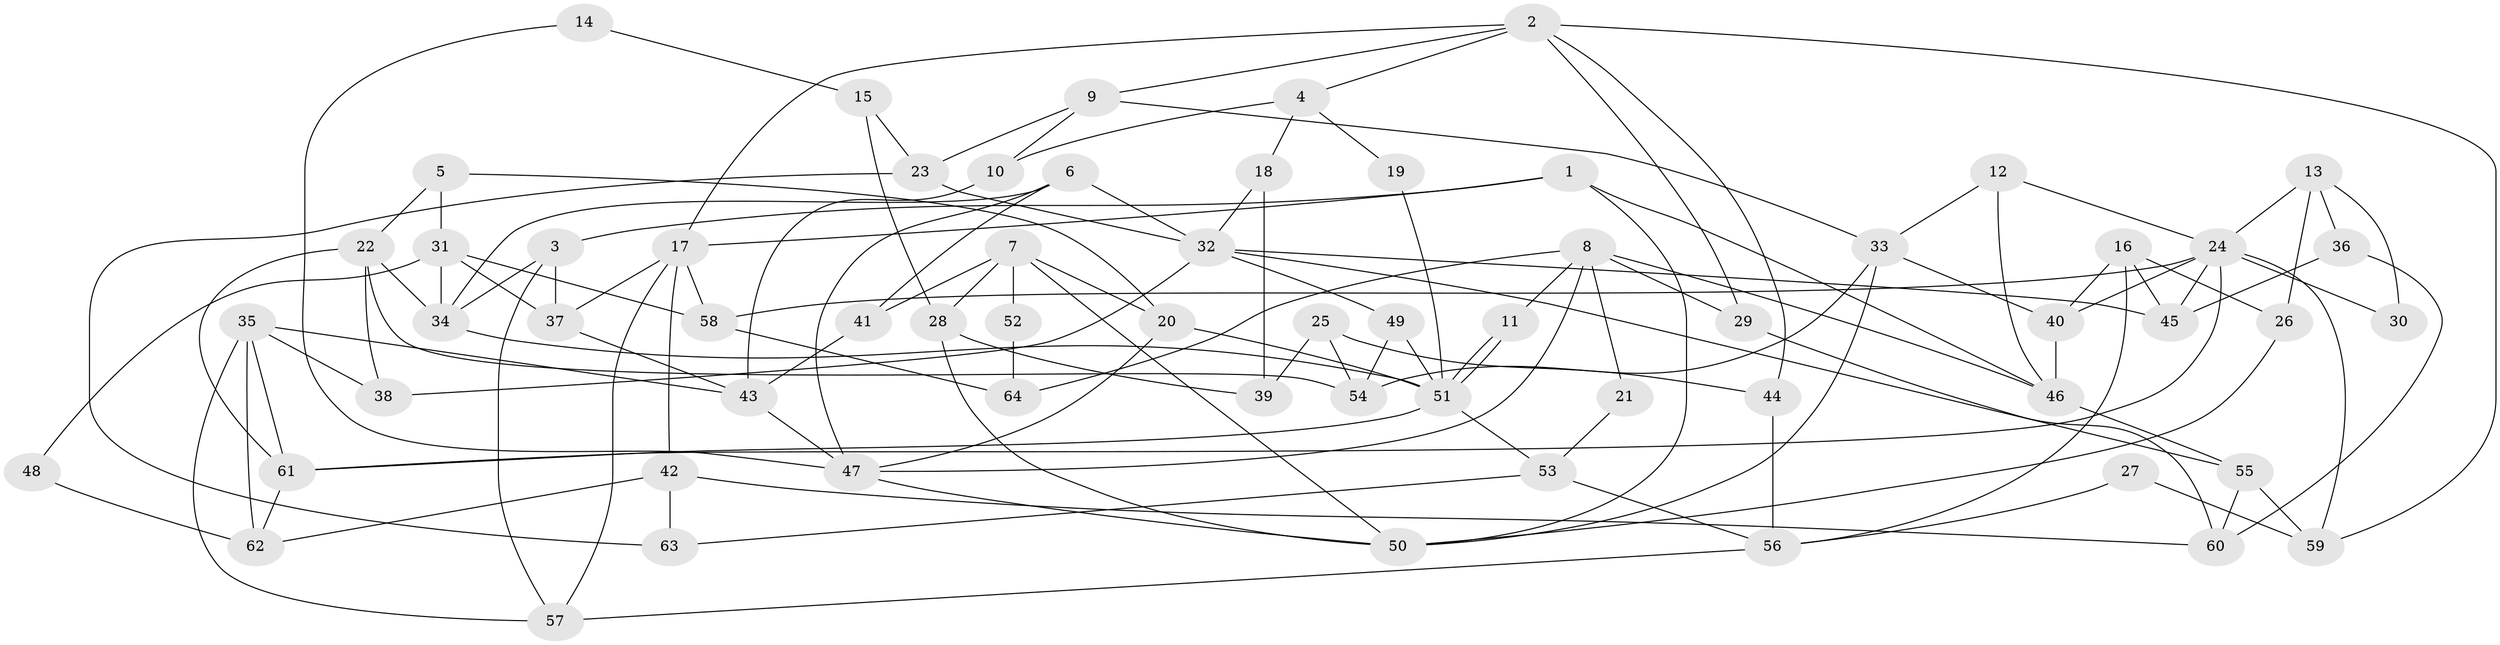 // Generated by graph-tools (version 1.1) at 2025/36/03/09/25 02:36:26]
// undirected, 64 vertices, 128 edges
graph export_dot {
graph [start="1"]
  node [color=gray90,style=filled];
  1;
  2;
  3;
  4;
  5;
  6;
  7;
  8;
  9;
  10;
  11;
  12;
  13;
  14;
  15;
  16;
  17;
  18;
  19;
  20;
  21;
  22;
  23;
  24;
  25;
  26;
  27;
  28;
  29;
  30;
  31;
  32;
  33;
  34;
  35;
  36;
  37;
  38;
  39;
  40;
  41;
  42;
  43;
  44;
  45;
  46;
  47;
  48;
  49;
  50;
  51;
  52;
  53;
  54;
  55;
  56;
  57;
  58;
  59;
  60;
  61;
  62;
  63;
  64;
  1 -- 17;
  1 -- 3;
  1 -- 46;
  1 -- 50;
  2 -- 59;
  2 -- 44;
  2 -- 4;
  2 -- 9;
  2 -- 17;
  2 -- 29;
  3 -- 34;
  3 -- 37;
  3 -- 57;
  4 -- 10;
  4 -- 18;
  4 -- 19;
  5 -- 22;
  5 -- 31;
  5 -- 20;
  6 -- 32;
  6 -- 47;
  6 -- 34;
  6 -- 41;
  7 -- 20;
  7 -- 50;
  7 -- 28;
  7 -- 41;
  7 -- 52;
  8 -- 47;
  8 -- 29;
  8 -- 11;
  8 -- 21;
  8 -- 46;
  8 -- 64;
  9 -- 33;
  9 -- 10;
  9 -- 23;
  10 -- 43;
  11 -- 51;
  11 -- 51;
  12 -- 24;
  12 -- 46;
  12 -- 33;
  13 -- 36;
  13 -- 24;
  13 -- 26;
  13 -- 30;
  14 -- 47;
  14 -- 15;
  15 -- 23;
  15 -- 28;
  16 -- 26;
  16 -- 45;
  16 -- 40;
  16 -- 56;
  17 -- 58;
  17 -- 37;
  17 -- 42;
  17 -- 57;
  18 -- 32;
  18 -- 39;
  19 -- 51;
  20 -- 47;
  20 -- 51;
  21 -- 53;
  22 -- 61;
  22 -- 34;
  22 -- 38;
  22 -- 54;
  23 -- 63;
  23 -- 32;
  24 -- 61;
  24 -- 40;
  24 -- 30;
  24 -- 45;
  24 -- 58;
  24 -- 59;
  25 -- 54;
  25 -- 39;
  25 -- 44;
  26 -- 50;
  27 -- 59;
  27 -- 56;
  28 -- 50;
  28 -- 39;
  29 -- 60;
  31 -- 34;
  31 -- 37;
  31 -- 48;
  31 -- 58;
  32 -- 49;
  32 -- 38;
  32 -- 45;
  32 -- 55;
  33 -- 40;
  33 -- 50;
  33 -- 54;
  34 -- 51;
  35 -- 57;
  35 -- 38;
  35 -- 43;
  35 -- 61;
  35 -- 62;
  36 -- 60;
  36 -- 45;
  37 -- 43;
  40 -- 46;
  41 -- 43;
  42 -- 62;
  42 -- 60;
  42 -- 63;
  43 -- 47;
  44 -- 56;
  46 -- 55;
  47 -- 50;
  48 -- 62;
  49 -- 54;
  49 -- 51;
  51 -- 53;
  51 -- 61;
  52 -- 64;
  53 -- 56;
  53 -- 63;
  55 -- 59;
  55 -- 60;
  56 -- 57;
  58 -- 64;
  61 -- 62;
}
